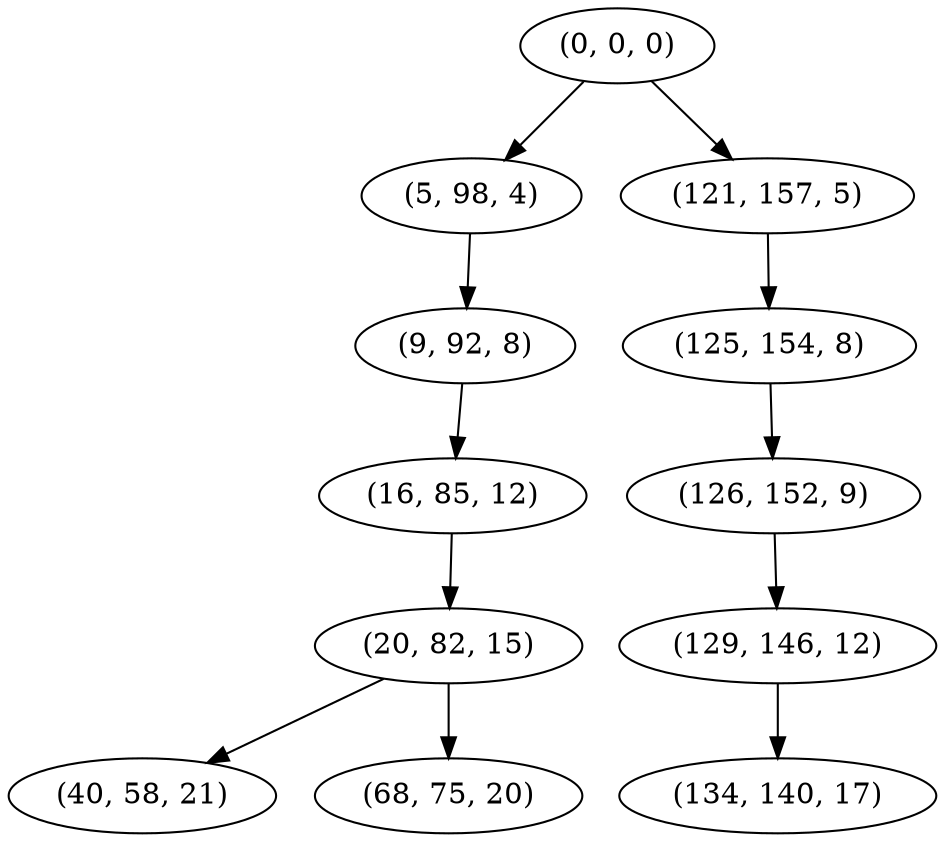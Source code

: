 digraph tree {
    "(0, 0, 0)";
    "(5, 98, 4)";
    "(9, 92, 8)";
    "(16, 85, 12)";
    "(20, 82, 15)";
    "(40, 58, 21)";
    "(68, 75, 20)";
    "(121, 157, 5)";
    "(125, 154, 8)";
    "(126, 152, 9)";
    "(129, 146, 12)";
    "(134, 140, 17)";
    "(0, 0, 0)" -> "(5, 98, 4)";
    "(0, 0, 0)" -> "(121, 157, 5)";
    "(5, 98, 4)" -> "(9, 92, 8)";
    "(9, 92, 8)" -> "(16, 85, 12)";
    "(16, 85, 12)" -> "(20, 82, 15)";
    "(20, 82, 15)" -> "(40, 58, 21)";
    "(20, 82, 15)" -> "(68, 75, 20)";
    "(121, 157, 5)" -> "(125, 154, 8)";
    "(125, 154, 8)" -> "(126, 152, 9)";
    "(126, 152, 9)" -> "(129, 146, 12)";
    "(129, 146, 12)" -> "(134, 140, 17)";
}
